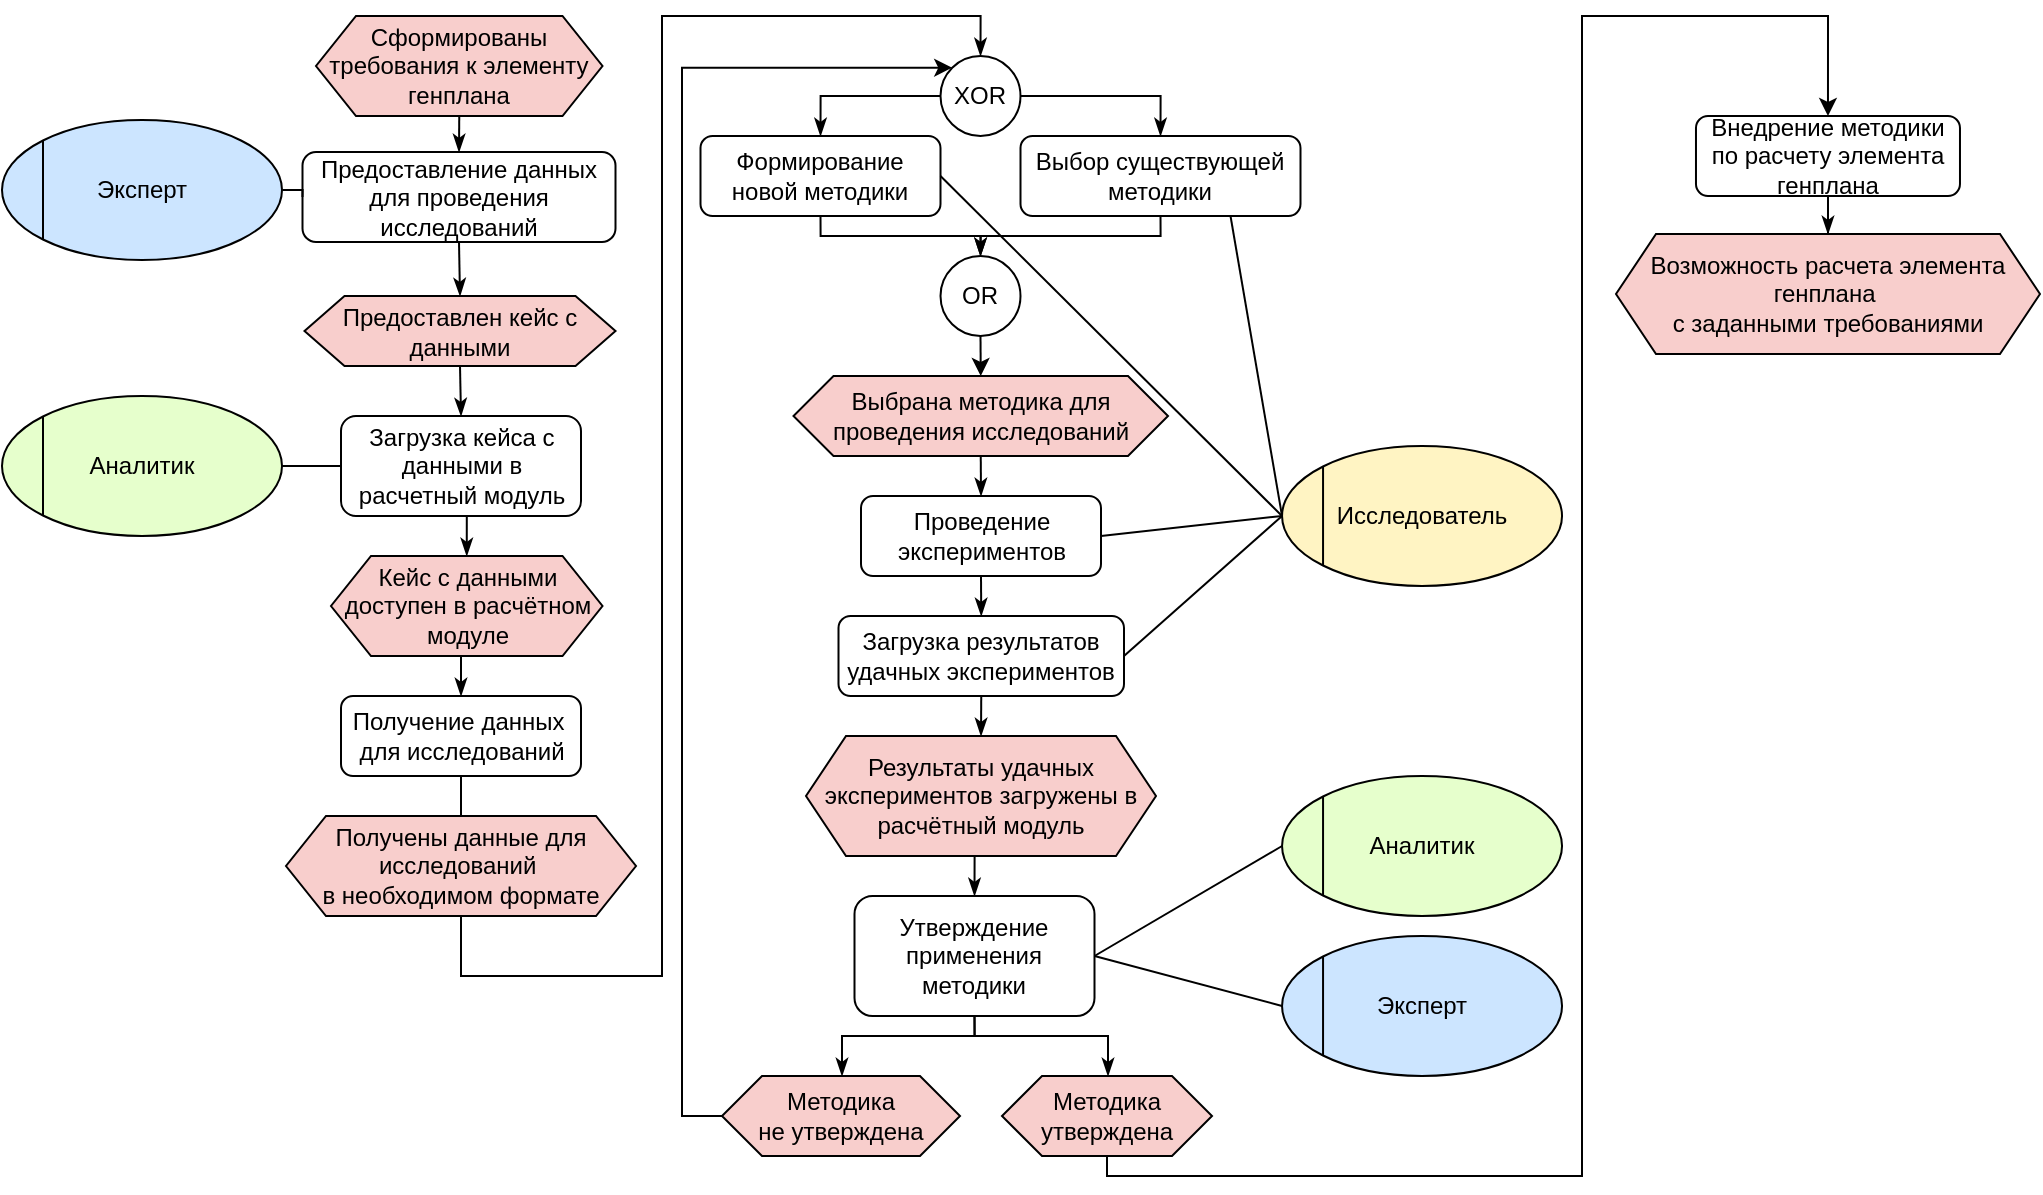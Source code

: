 <mxfile version="17.2.4" type="device"><diagram id="lYWwpbSONyXNV8ZIb4H8" name="Страница 1"><mxGraphModel dx="702" dy="511" grid="1" gridSize="10" guides="1" tooltips="1" connect="1" arrows="1" fold="1" page="1" pageScale="1" pageWidth="827" pageHeight="1169" math="0" shadow="0"><root><mxCell id="0"/><mxCell id="1" parent="0"/><mxCell id="BUosatLlLlDatQ4Kyscq-13" value="" style="group" parent="1" vertex="1" connectable="0"><mxGeometry x="660.02" y="226" width="140" height="70" as="geometry"/></mxCell><mxCell id="BUosatLlLlDatQ4Kyscq-5" value="Исследователь" style="ellipse;whiteSpace=wrap;html=1;fillColor=#FFF4C3;" parent="BUosatLlLlDatQ4Kyscq-13" vertex="1"><mxGeometry width="140" height="70" as="geometry"/></mxCell><mxCell id="BUosatLlLlDatQ4Kyscq-6" value="" style="endArrow=none;html=1;rounded=0;exitX=0;exitY=1;exitDx=0;exitDy=0;entryX=0;entryY=0;entryDx=0;entryDy=0;" parent="BUosatLlLlDatQ4Kyscq-13" source="BUosatLlLlDatQ4Kyscq-5" target="BUosatLlLlDatQ4Kyscq-5" edge="1"><mxGeometry width="50" height="50" relative="1" as="geometry"><mxPoint x="-10" y="30" as="sourcePoint"/><mxPoint x="40" y="-20" as="targetPoint"/></mxGeometry></mxCell><mxCell id="BUosatLlLlDatQ4Kyscq-100" style="edgeStyle=orthogonalEdgeStyle;rounded=0;orthogonalLoop=1;jettySize=auto;html=1;exitX=0.5;exitY=1;exitDx=0;exitDy=0;entryX=0.5;entryY=0;entryDx=0;entryDy=0;endArrow=classicThin;endFill=1;" parent="1" source="BUosatLlLlDatQ4Kyscq-14" target="BUosatLlLlDatQ4Kyscq-16" edge="1"><mxGeometry relative="1" as="geometry"/></mxCell><mxCell id="BUosatLlLlDatQ4Kyscq-14" value="Сформированы требования к элементу генплана" style="shape=hexagon;perimeter=hexagonPerimeter2;whiteSpace=wrap;html=1;fixedSize=1;fillColor=#F8CECC;" parent="1" vertex="1"><mxGeometry x="177" y="11" width="143.25" height="50" as="geometry"/></mxCell><mxCell id="BUosatLlLlDatQ4Kyscq-101" style="edgeStyle=orthogonalEdgeStyle;rounded=0;orthogonalLoop=1;jettySize=auto;html=1;exitX=0.5;exitY=1;exitDx=0;exitDy=0;entryX=0.5;entryY=0;entryDx=0;entryDy=0;endArrow=classicThin;endFill=1;" parent="1" source="BUosatLlLlDatQ4Kyscq-16" target="BUosatLlLlDatQ4Kyscq-27" edge="1"><mxGeometry relative="1" as="geometry"><mxPoint x="252.5" y="151" as="targetPoint"/></mxGeometry></mxCell><mxCell id="BUosatLlLlDatQ4Kyscq-16" value="Предоставление данных&lt;br&gt;для проведения исследований" style="rounded=1;whiteSpace=wrap;html=1;" parent="1" vertex="1"><mxGeometry x="170.25" y="79" width="156.5" height="45" as="geometry"/></mxCell><mxCell id="BUosatLlLlDatQ4Kyscq-103" style="edgeStyle=orthogonalEdgeStyle;rounded=0;orthogonalLoop=1;jettySize=auto;html=1;exitX=0.5;exitY=1;exitDx=0;exitDy=0;entryX=0.5;entryY=0;entryDx=0;entryDy=0;endArrow=classicThin;endFill=1;" parent="1" source="BUosatLlLlDatQ4Kyscq-17" target="BUosatLlLlDatQ4Kyscq-33" edge="1"><mxGeometry relative="1" as="geometry"/></mxCell><mxCell id="BUosatLlLlDatQ4Kyscq-17" value="Загрузка кейса с данными в расчетный модуль" style="rounded=1;whiteSpace=wrap;html=1;fillColor=#FFFFFF;" parent="1" vertex="1"><mxGeometry x="189.5" y="211" width="120" height="50" as="geometry"/></mxCell><mxCell id="BUosatLlLlDatQ4Kyscq-106" style="edgeStyle=orthogonalEdgeStyle;rounded=0;orthogonalLoop=1;jettySize=auto;html=1;exitX=0.5;exitY=1;exitDx=0;exitDy=0;endArrow=classicThin;endFill=1;entryX=0.5;entryY=0;entryDx=0;entryDy=0;" parent="1" source="BUosatLlLlDatQ4Kyscq-18" target="BUosatLlLlDatQ4Kyscq-38" edge="1"><mxGeometry relative="1" as="geometry"><mxPoint x="500.25" y="1" as="targetPoint"/><Array as="points"><mxPoint x="249.25" y="471"/></Array></mxGeometry></mxCell><mxCell id="BUosatLlLlDatQ4Kyscq-18" value="Получение данных&amp;nbsp; для исследований" style="rounded=1;whiteSpace=wrap;html=1;fillColor=#FFFFFF;" parent="1" vertex="1"><mxGeometry x="189.5" y="351" width="120" height="40" as="geometry"/></mxCell><mxCell id="BUosatLlLlDatQ4Kyscq-64" style="edgeStyle=orthogonalEdgeStyle;rounded=0;orthogonalLoop=1;jettySize=auto;html=1;exitX=0.5;exitY=1;exitDx=0;exitDy=0;entryX=0.5;entryY=0;entryDx=0;entryDy=0;endArrow=classicThin;endFill=1;" parent="1" source="BUosatLlLlDatQ4Kyscq-19" target="BUosatLlLlDatQ4Kyscq-63" edge="1"><mxGeometry relative="1" as="geometry"/></mxCell><mxCell id="BUosatLlLlDatQ4Kyscq-19" value="Проведение экспериментов" style="rounded=1;whiteSpace=wrap;html=1;fillColor=#FFFFFF;" parent="1" vertex="1"><mxGeometry x="449.5" y="251" width="120" height="40" as="geometry"/></mxCell><mxCell id="BUosatLlLlDatQ4Kyscq-116" style="edgeStyle=orthogonalEdgeStyle;rounded=0;orthogonalLoop=1;jettySize=auto;html=1;exitX=0.5;exitY=1;exitDx=0;exitDy=0;entryX=0.5;entryY=0;entryDx=0;entryDy=0;endArrow=classicThin;endFill=1;" parent="1" source="BUosatLlLlDatQ4Kyscq-23" target="BUosatLlLlDatQ4Kyscq-42" edge="1"><mxGeometry relative="1" as="geometry"><Array as="points"><mxPoint x="599" y="121"/><mxPoint x="509" y="121"/></Array></mxGeometry></mxCell><mxCell id="BUosatLlLlDatQ4Kyscq-23" value="Выбор существующей методики" style="rounded=1;whiteSpace=wrap;html=1;fillColor=#FFFFFF;" parent="1" vertex="1"><mxGeometry x="529.25" y="71" width="140" height="40" as="geometry"/></mxCell><mxCell id="BUosatLlLlDatQ4Kyscq-102" style="edgeStyle=orthogonalEdgeStyle;rounded=0;orthogonalLoop=1;jettySize=auto;html=1;exitX=0.5;exitY=1;exitDx=0;exitDy=0;entryX=0.5;entryY=0;entryDx=0;entryDy=0;endArrow=classicThin;endFill=1;" parent="1" source="BUosatLlLlDatQ4Kyscq-27" target="BUosatLlLlDatQ4Kyscq-17" edge="1"><mxGeometry relative="1" as="geometry"><mxPoint x="252.5" y="186" as="sourcePoint"/><Array as="points"><mxPoint x="249.25" y="186"/></Array></mxGeometry></mxCell><mxCell id="BUosatLlLlDatQ4Kyscq-27" value="Предоставлен кейс с данными" style="shape=hexagon;perimeter=hexagonPerimeter2;whiteSpace=wrap;html=1;fixedSize=1;fillColor=#F8CECC;" parent="1" vertex="1"><mxGeometry x="171.25" y="151" width="155.5" height="35" as="geometry"/></mxCell><mxCell id="BUosatLlLlDatQ4Kyscq-105" style="edgeStyle=orthogonalEdgeStyle;rounded=0;orthogonalLoop=1;jettySize=auto;html=1;exitX=0.5;exitY=1;exitDx=0;exitDy=0;entryX=0.5;entryY=0;entryDx=0;entryDy=0;endArrow=classicThin;endFill=1;" parent="1" source="BUosatLlLlDatQ4Kyscq-33" target="BUosatLlLlDatQ4Kyscq-18" edge="1"><mxGeometry relative="1" as="geometry"/></mxCell><mxCell id="BUosatLlLlDatQ4Kyscq-33" value="Кейс с данными доступен в расчётном модуле" style="shape=hexagon;perimeter=hexagonPerimeter2;whiteSpace=wrap;html=1;fixedSize=1;fillColor=#F8CECC;" parent="1" vertex="1"><mxGeometry x="184.5" y="281" width="135.75" height="50" as="geometry"/></mxCell><mxCell id="BUosatLlLlDatQ4Kyscq-117" style="edgeStyle=orthogonalEdgeStyle;rounded=0;orthogonalLoop=1;jettySize=auto;html=1;exitX=0.5;exitY=1;exitDx=0;exitDy=0;entryX=0.5;entryY=0;entryDx=0;entryDy=0;endArrow=classicThin;endFill=1;" parent="1" source="BUosatLlLlDatQ4Kyscq-36" target="BUosatLlLlDatQ4Kyscq-42" edge="1"><mxGeometry relative="1" as="geometry"><Array as="points"><mxPoint x="429" y="121"/><mxPoint x="509" y="121"/></Array></mxGeometry></mxCell><mxCell id="BUosatLlLlDatQ4Kyscq-36" value="Формирование новой методики" style="rounded=1;whiteSpace=wrap;html=1;fillColor=#FFFFFF;" parent="1" vertex="1"><mxGeometry x="369.25" y="71" width="120" height="40" as="geometry"/></mxCell><mxCell id="BUosatLlLlDatQ4Kyscq-108" style="edgeStyle=orthogonalEdgeStyle;rounded=0;orthogonalLoop=1;jettySize=auto;html=1;exitX=0.5;exitY=1;exitDx=0;exitDy=0;entryX=0.5;entryY=0;entryDx=0;entryDy=0;endArrow=classicThin;endFill=1;" parent="1" source="BUosatLlLlDatQ4Kyscq-38" target="BUosatLlLlDatQ4Kyscq-41" edge="1"><mxGeometry relative="1" as="geometry"><Array as="points"><mxPoint x="250" y="491"/><mxPoint x="350" y="491"/><mxPoint x="350" y="11"/><mxPoint x="509" y="11"/></Array></mxGeometry></mxCell><mxCell id="BUosatLlLlDatQ4Kyscq-38" value="Получены данные для исследований&amp;nbsp;&lt;br&gt;в необходимом формате" style="shape=hexagon;perimeter=hexagonPerimeter2;whiteSpace=wrap;html=1;fixedSize=1;fillColor=#F8CECC;" parent="1" vertex="1"><mxGeometry x="162" y="411" width="175" height="50" as="geometry"/></mxCell><mxCell id="BUosatLlLlDatQ4Kyscq-113" style="edgeStyle=orthogonalEdgeStyle;rounded=0;orthogonalLoop=1;jettySize=auto;html=1;exitX=0;exitY=0.5;exitDx=0;exitDy=0;entryX=0.5;entryY=0;entryDx=0;entryDy=0;endArrow=classicThin;endFill=1;" parent="1" source="BUosatLlLlDatQ4Kyscq-41" target="BUosatLlLlDatQ4Kyscq-36" edge="1"><mxGeometry relative="1" as="geometry"/></mxCell><mxCell id="BUosatLlLlDatQ4Kyscq-114" style="edgeStyle=orthogonalEdgeStyle;rounded=0;orthogonalLoop=1;jettySize=auto;html=1;exitX=1;exitY=0.5;exitDx=0;exitDy=0;entryX=0.5;entryY=0;entryDx=0;entryDy=0;endArrow=classicThin;endFill=1;" parent="1" source="BUosatLlLlDatQ4Kyscq-41" target="BUosatLlLlDatQ4Kyscq-23" edge="1"><mxGeometry relative="1" as="geometry"/></mxCell><mxCell id="BUosatLlLlDatQ4Kyscq-41" value="XOR" style="ellipse;whiteSpace=wrap;html=1;aspect=fixed;fillColor=#FFFFFF;" parent="1" vertex="1"><mxGeometry x="489.25" y="31" width="40" height="40" as="geometry"/></mxCell><mxCell id="BUosatLlLlDatQ4Kyscq-129" style="edgeStyle=orthogonalEdgeStyle;rounded=0;orthogonalLoop=1;jettySize=auto;html=1;exitX=0.5;exitY=1;exitDx=0;exitDy=0;entryX=0.5;entryY=0;entryDx=0;entryDy=0;endArrow=classic;endFill=1;" parent="1" source="BUosatLlLlDatQ4Kyscq-42" target="BUosatLlLlDatQ4Kyscq-49" edge="1"><mxGeometry relative="1" as="geometry"/></mxCell><mxCell id="BUosatLlLlDatQ4Kyscq-42" value="OR" style="ellipse;whiteSpace=wrap;html=1;aspect=fixed;fillColor=#FFFFFF;" parent="1" vertex="1"><mxGeometry x="489.25" y="131" width="40" height="40" as="geometry"/></mxCell><mxCell id="BUosatLlLlDatQ4Kyscq-60" style="edgeStyle=orthogonalEdgeStyle;rounded=0;orthogonalLoop=1;jettySize=auto;html=1;exitX=0.5;exitY=1;exitDx=0;exitDy=0;endArrow=classicThin;endFill=1;entryX=0.5;entryY=0;entryDx=0;entryDy=0;" parent="1" source="BUosatLlLlDatQ4Kyscq-43" edge="1" target="BUosatLlLlDatQ4Kyscq-45"><mxGeometry relative="1" as="geometry"><mxPoint x="410" y="541" as="targetPoint"/><Array as="points"><mxPoint x="506" y="521"/><mxPoint x="440" y="521"/><mxPoint x="440" y="541"/></Array></mxGeometry></mxCell><mxCell id="BUosatLlLlDatQ4Kyscq-83" style="edgeStyle=orthogonalEdgeStyle;rounded=0;orthogonalLoop=1;jettySize=auto;html=1;exitX=0.5;exitY=1;exitDx=0;exitDy=0;entryX=0.5;entryY=0;entryDx=0;entryDy=0;endArrow=classicThin;endFill=1;" parent="1" source="BUosatLlLlDatQ4Kyscq-43" target="BUosatLlLlDatQ4Kyscq-44" edge="1"><mxGeometry relative="1" as="geometry"><Array as="points"><mxPoint x="506" y="521"/><mxPoint x="573" y="521"/><mxPoint x="573" y="541"/></Array></mxGeometry></mxCell><mxCell id="BUosatLlLlDatQ4Kyscq-43" value="Утверждение применения методики" style="rounded=1;whiteSpace=wrap;html=1;fillColor=#FFFFFF;" parent="1" vertex="1"><mxGeometry x="446.25" y="451" width="120" height="60" as="geometry"/></mxCell><mxCell id="_TgJWEcO7geC7h33vfL1-1" style="edgeStyle=orthogonalEdgeStyle;rounded=0;orthogonalLoop=1;jettySize=auto;html=1;exitX=0.5;exitY=1;exitDx=0;exitDy=0;entryX=0.5;entryY=0;entryDx=0;entryDy=0;" parent="1" source="BUosatLlLlDatQ4Kyscq-44" target="BUosatLlLlDatQ4Kyscq-93" edge="1"><mxGeometry relative="1" as="geometry"><Array as="points"><mxPoint x="572" y="591"/><mxPoint x="810" y="591"/><mxPoint x="810" y="11"/><mxPoint x="933" y="11"/></Array></mxGeometry></mxCell><mxCell id="BUosatLlLlDatQ4Kyscq-44" value="Методика утверждена" style="shape=hexagon;perimeter=hexagonPerimeter2;whiteSpace=wrap;html=1;fixedSize=1;fillColor=#F8CECC;" parent="1" vertex="1"><mxGeometry x="520.0" y="541" width="105" height="40" as="geometry"/></mxCell><mxCell id="BUosatLlLlDatQ4Kyscq-122" style="edgeStyle=orthogonalEdgeStyle;rounded=0;orthogonalLoop=1;jettySize=auto;html=1;exitX=0;exitY=0.5;exitDx=0;exitDy=0;endArrow=classic;endFill=1;entryX=0;entryY=0;entryDx=0;entryDy=0;" parent="1" source="BUosatLlLlDatQ4Kyscq-45" target="BUosatLlLlDatQ4Kyscq-41" edge="1"><mxGeometry relative="1" as="geometry"><mxPoint x="270" y="291" as="targetPoint"/><Array as="points"><mxPoint x="360" y="561"/><mxPoint x="360" y="37"/></Array></mxGeometry></mxCell><mxCell id="BUosatLlLlDatQ4Kyscq-45" value="Методика&lt;br&gt;не утверждена" style="shape=hexagon;perimeter=hexagonPerimeter2;whiteSpace=wrap;html=1;fixedSize=1;fillColor=#F8CECC;" parent="1" vertex="1"><mxGeometry x="380" y="541" width="119" height="40" as="geometry"/></mxCell><mxCell id="BUosatLlLlDatQ4Kyscq-52" style="edgeStyle=orthogonalEdgeStyle;rounded=0;orthogonalLoop=1;jettySize=auto;html=1;exitX=0.5;exitY=1;exitDx=0;exitDy=0;entryX=0.5;entryY=0;entryDx=0;entryDy=0;endArrow=classicThin;endFill=1;" parent="1" source="BUosatLlLlDatQ4Kyscq-49" target="BUosatLlLlDatQ4Kyscq-19" edge="1"><mxGeometry relative="1" as="geometry"/></mxCell><mxCell id="BUosatLlLlDatQ4Kyscq-49" value="Выбрана методика для проведения исследований" style="shape=hexagon;perimeter=hexagonPerimeter2;whiteSpace=wrap;html=1;fixedSize=1;fillColor=#F8CECC;" parent="1" vertex="1"><mxGeometry x="415.75" y="191" width="187.25" height="40" as="geometry"/></mxCell><mxCell id="BUosatLlLlDatQ4Kyscq-59" style="edgeStyle=orthogonalEdgeStyle;rounded=0;orthogonalLoop=1;jettySize=auto;html=1;exitX=0.5;exitY=1;exitDx=0;exitDy=0;entryX=0.5;entryY=0;entryDx=0;entryDy=0;endArrow=classicThin;endFill=1;" parent="1" source="BUosatLlLlDatQ4Kyscq-55" target="BUosatLlLlDatQ4Kyscq-43" edge="1"><mxGeometry relative="1" as="geometry"/></mxCell><mxCell id="BUosatLlLlDatQ4Kyscq-55" value="Результаты удачных экспериментов загружены в расчётный модуль" style="shape=hexagon;perimeter=hexagonPerimeter2;whiteSpace=wrap;html=1;fixedSize=1;fillColor=#F8CECC;" parent="1" vertex="1"><mxGeometry x="422" y="371" width="175" height="60" as="geometry"/></mxCell><mxCell id="BUosatLlLlDatQ4Kyscq-65" style="edgeStyle=orthogonalEdgeStyle;rounded=0;orthogonalLoop=1;jettySize=auto;html=1;exitX=0.5;exitY=1;exitDx=0;exitDy=0;entryX=0.5;entryY=0;entryDx=0;entryDy=0;endArrow=classicThin;endFill=1;" parent="1" source="BUosatLlLlDatQ4Kyscq-63" target="BUosatLlLlDatQ4Kyscq-55" edge="1"><mxGeometry relative="1" as="geometry"/></mxCell><mxCell id="BUosatLlLlDatQ4Kyscq-63" value="Загрузка результатов удачных экспериментов" style="rounded=1;whiteSpace=wrap;html=1;fillColor=#FFFFFF;" parent="1" vertex="1"><mxGeometry x="438.25" y="311" width="142.75" height="40" as="geometry"/></mxCell><mxCell id="BUosatLlLlDatQ4Kyscq-121" style="edgeStyle=none;rounded=0;orthogonalLoop=1;jettySize=auto;html=1;exitX=0;exitY=0.5;exitDx=0;exitDy=0;entryX=1;entryY=0.5;entryDx=0;entryDy=0;endArrow=none;endFill=0;" parent="1" source="BUosatLlLlDatQ4Kyscq-80" target="BUosatLlLlDatQ4Kyscq-43" edge="1"><mxGeometry relative="1" as="geometry"/></mxCell><mxCell id="BUosatLlLlDatQ4Kyscq-80" value="Эксперт" style="ellipse;whiteSpace=wrap;html=1;fillColor=#CCE5FF;" parent="1" vertex="1"><mxGeometry x="660.02" y="471" width="140" height="70" as="geometry"/></mxCell><mxCell id="BUosatLlLlDatQ4Kyscq-81" value="" style="endArrow=none;html=1;rounded=0;exitX=0;exitY=1;exitDx=0;exitDy=0;entryX=0;entryY=0;entryDx=0;entryDy=0;" parent="1" source="BUosatLlLlDatQ4Kyscq-80" target="BUosatLlLlDatQ4Kyscq-80" edge="1"><mxGeometry width="50" height="50" relative="1" as="geometry"><mxPoint x="80.02" y="361" as="sourcePoint"/><mxPoint x="130.02" y="311" as="targetPoint"/></mxGeometry></mxCell><mxCell id="BUosatLlLlDatQ4Kyscq-84" value="" style="group" parent="1" vertex="1" connectable="0"><mxGeometry x="20" y="201" width="140" height="70" as="geometry"/></mxCell><mxCell id="BUosatLlLlDatQ4Kyscq-85" value="Аналитик" style="ellipse;whiteSpace=wrap;html=1;fillColor=#E6FFCC;" parent="BUosatLlLlDatQ4Kyscq-84" vertex="1"><mxGeometry width="140" height="70" as="geometry"/></mxCell><mxCell id="BUosatLlLlDatQ4Kyscq-86" value="" style="endArrow=none;html=1;rounded=0;exitX=0;exitY=1;exitDx=0;exitDy=0;entryX=0;entryY=0;entryDx=0;entryDy=0;" parent="BUosatLlLlDatQ4Kyscq-84" source="BUosatLlLlDatQ4Kyscq-85" target="BUosatLlLlDatQ4Kyscq-85" edge="1"><mxGeometry width="50" height="50" relative="1" as="geometry"><mxPoint x="-10" y="30" as="sourcePoint"/><mxPoint x="40" y="-20" as="targetPoint"/></mxGeometry></mxCell><mxCell id="BUosatLlLlDatQ4Kyscq-120" style="rounded=0;orthogonalLoop=1;jettySize=auto;html=1;exitX=0;exitY=0.5;exitDx=0;exitDy=0;entryX=1;entryY=0.5;entryDx=0;entryDy=0;endArrow=none;endFill=0;" parent="1" source="BUosatLlLlDatQ4Kyscq-1" target="BUosatLlLlDatQ4Kyscq-43" edge="1"><mxGeometry relative="1" as="geometry"/></mxCell><mxCell id="BUosatLlLlDatQ4Kyscq-125" style="edgeStyle=none;rounded=0;orthogonalLoop=1;jettySize=auto;html=1;exitX=0;exitY=0.5;exitDx=0;exitDy=0;entryX=1;entryY=0.5;entryDx=0;entryDy=0;endArrow=none;endFill=0;" parent="1" source="BUosatLlLlDatQ4Kyscq-5" target="BUosatLlLlDatQ4Kyscq-19" edge="1"><mxGeometry relative="1" as="geometry"/></mxCell><mxCell id="BUosatLlLlDatQ4Kyscq-126" style="edgeStyle=none;rounded=0;orthogonalLoop=1;jettySize=auto;html=1;exitX=0;exitY=0.5;exitDx=0;exitDy=0;entryX=1;entryY=0.5;entryDx=0;entryDy=0;endArrow=none;endFill=0;" parent="1" source="BUosatLlLlDatQ4Kyscq-5" target="BUosatLlLlDatQ4Kyscq-36" edge="1"><mxGeometry relative="1" as="geometry"/></mxCell><mxCell id="BUosatLlLlDatQ4Kyscq-127" style="edgeStyle=none;rounded=0;orthogonalLoop=1;jettySize=auto;html=1;exitX=0;exitY=0.5;exitDx=0;exitDy=0;entryX=0.75;entryY=1;entryDx=0;entryDy=0;endArrow=none;endFill=0;" parent="1" source="BUosatLlLlDatQ4Kyscq-5" target="BUosatLlLlDatQ4Kyscq-23" edge="1"><mxGeometry relative="1" as="geometry"/></mxCell><mxCell id="BUosatLlLlDatQ4Kyscq-128" style="edgeStyle=none;rounded=0;orthogonalLoop=1;jettySize=auto;html=1;exitX=0;exitY=0.5;exitDx=0;exitDy=0;entryX=1;entryY=0.5;entryDx=0;entryDy=0;endArrow=none;endFill=0;" parent="1" source="BUosatLlLlDatQ4Kyscq-5" target="BUosatLlLlDatQ4Kyscq-63" edge="1"><mxGeometry relative="1" as="geometry"/></mxCell><mxCell id="2" style="edgeStyle=orthogonalEdgeStyle;rounded=0;orthogonalLoop=1;jettySize=auto;html=1;exitX=1;exitY=0.5;exitDx=0;exitDy=0;entryX=0;entryY=0.5;entryDx=0;entryDy=0;endArrow=none;endFill=0;" parent="1" source="BUosatLlLlDatQ4Kyscq-85" target="BUosatLlLlDatQ4Kyscq-17" edge="1"><mxGeometry relative="1" as="geometry"/></mxCell><mxCell id="3" style="edgeStyle=orthogonalEdgeStyle;rounded=0;orthogonalLoop=1;jettySize=auto;html=1;exitX=1;exitY=0.5;exitDx=0;exitDy=0;entryX=0;entryY=0.5;entryDx=0;entryDy=0;endArrow=none;endFill=0;" parent="1" target="BUosatLlLlDatQ4Kyscq-16" edge="1"><mxGeometry relative="1" as="geometry"><mxPoint x="160.25" y="98" as="sourcePoint"/></mxGeometry></mxCell><mxCell id="BUosatLlLlDatQ4Kyscq-119" style="edgeStyle=orthogonalEdgeStyle;rounded=0;orthogonalLoop=1;jettySize=auto;html=1;entryX=0.5;entryY=0;entryDx=0;entryDy=0;endArrow=classicThin;endFill=1;" parent="1" source="BUosatLlLlDatQ4Kyscq-93" target="BUosatLlLlDatQ4Kyscq-95" edge="1"><mxGeometry relative="1" as="geometry"/></mxCell><mxCell id="BUosatLlLlDatQ4Kyscq-93" value="Внедрение методики по расчету элемента генплана" style="rounded=1;whiteSpace=wrap;html=1;fillColor=#FFFFFF;" parent="1" vertex="1"><mxGeometry x="866.99" y="61" width="132" height="40" as="geometry"/></mxCell><mxCell id="BUosatLlLlDatQ4Kyscq-95" value="Возможность расчета элемента генплана&amp;nbsp;&lt;br&gt;с заданными требованиями" style="shape=hexagon;perimeter=hexagonPerimeter2;whiteSpace=wrap;html=1;fixedSize=1;fillColor=#F8CECC;" parent="1" vertex="1"><mxGeometry x="827" y="120" width="211.99" height="60" as="geometry"/></mxCell><mxCell id="5" value="Эксперт" style="ellipse;whiteSpace=wrap;html=1;fillColor=#CCE5FF;" parent="1" vertex="1"><mxGeometry x="20" y="63" width="140" height="70" as="geometry"/></mxCell><mxCell id="6" value="" style="endArrow=none;html=1;rounded=0;exitX=0;exitY=1;exitDx=0;exitDy=0;entryX=0;entryY=0;entryDx=0;entryDy=0;" parent="1" source="5" target="5" edge="1"><mxGeometry width="50" height="50" relative="1" as="geometry"><mxPoint x="10" y="100" as="sourcePoint"/><mxPoint x="60" y="50" as="targetPoint"/></mxGeometry></mxCell><mxCell id="BUosatLlLlDatQ4Kyscq-1" value="Аналитик" style="ellipse;whiteSpace=wrap;html=1;fillColor=#E6FFCC;" parent="1" vertex="1"><mxGeometry x="660.02" y="391" width="140" height="70" as="geometry"/></mxCell><mxCell id="BUosatLlLlDatQ4Kyscq-2" value="" style="endArrow=none;html=1;rounded=0;exitX=0;exitY=1;exitDx=0;exitDy=0;entryX=0;entryY=0;entryDx=0;entryDy=0;" parent="1" source="BUosatLlLlDatQ4Kyscq-1" target="BUosatLlLlDatQ4Kyscq-1" edge="1"><mxGeometry width="50" height="50" relative="1" as="geometry"><mxPoint x="650.02" y="421" as="sourcePoint"/><mxPoint x="700.02" y="371" as="targetPoint"/></mxGeometry></mxCell></root></mxGraphModel></diagram></mxfile>
